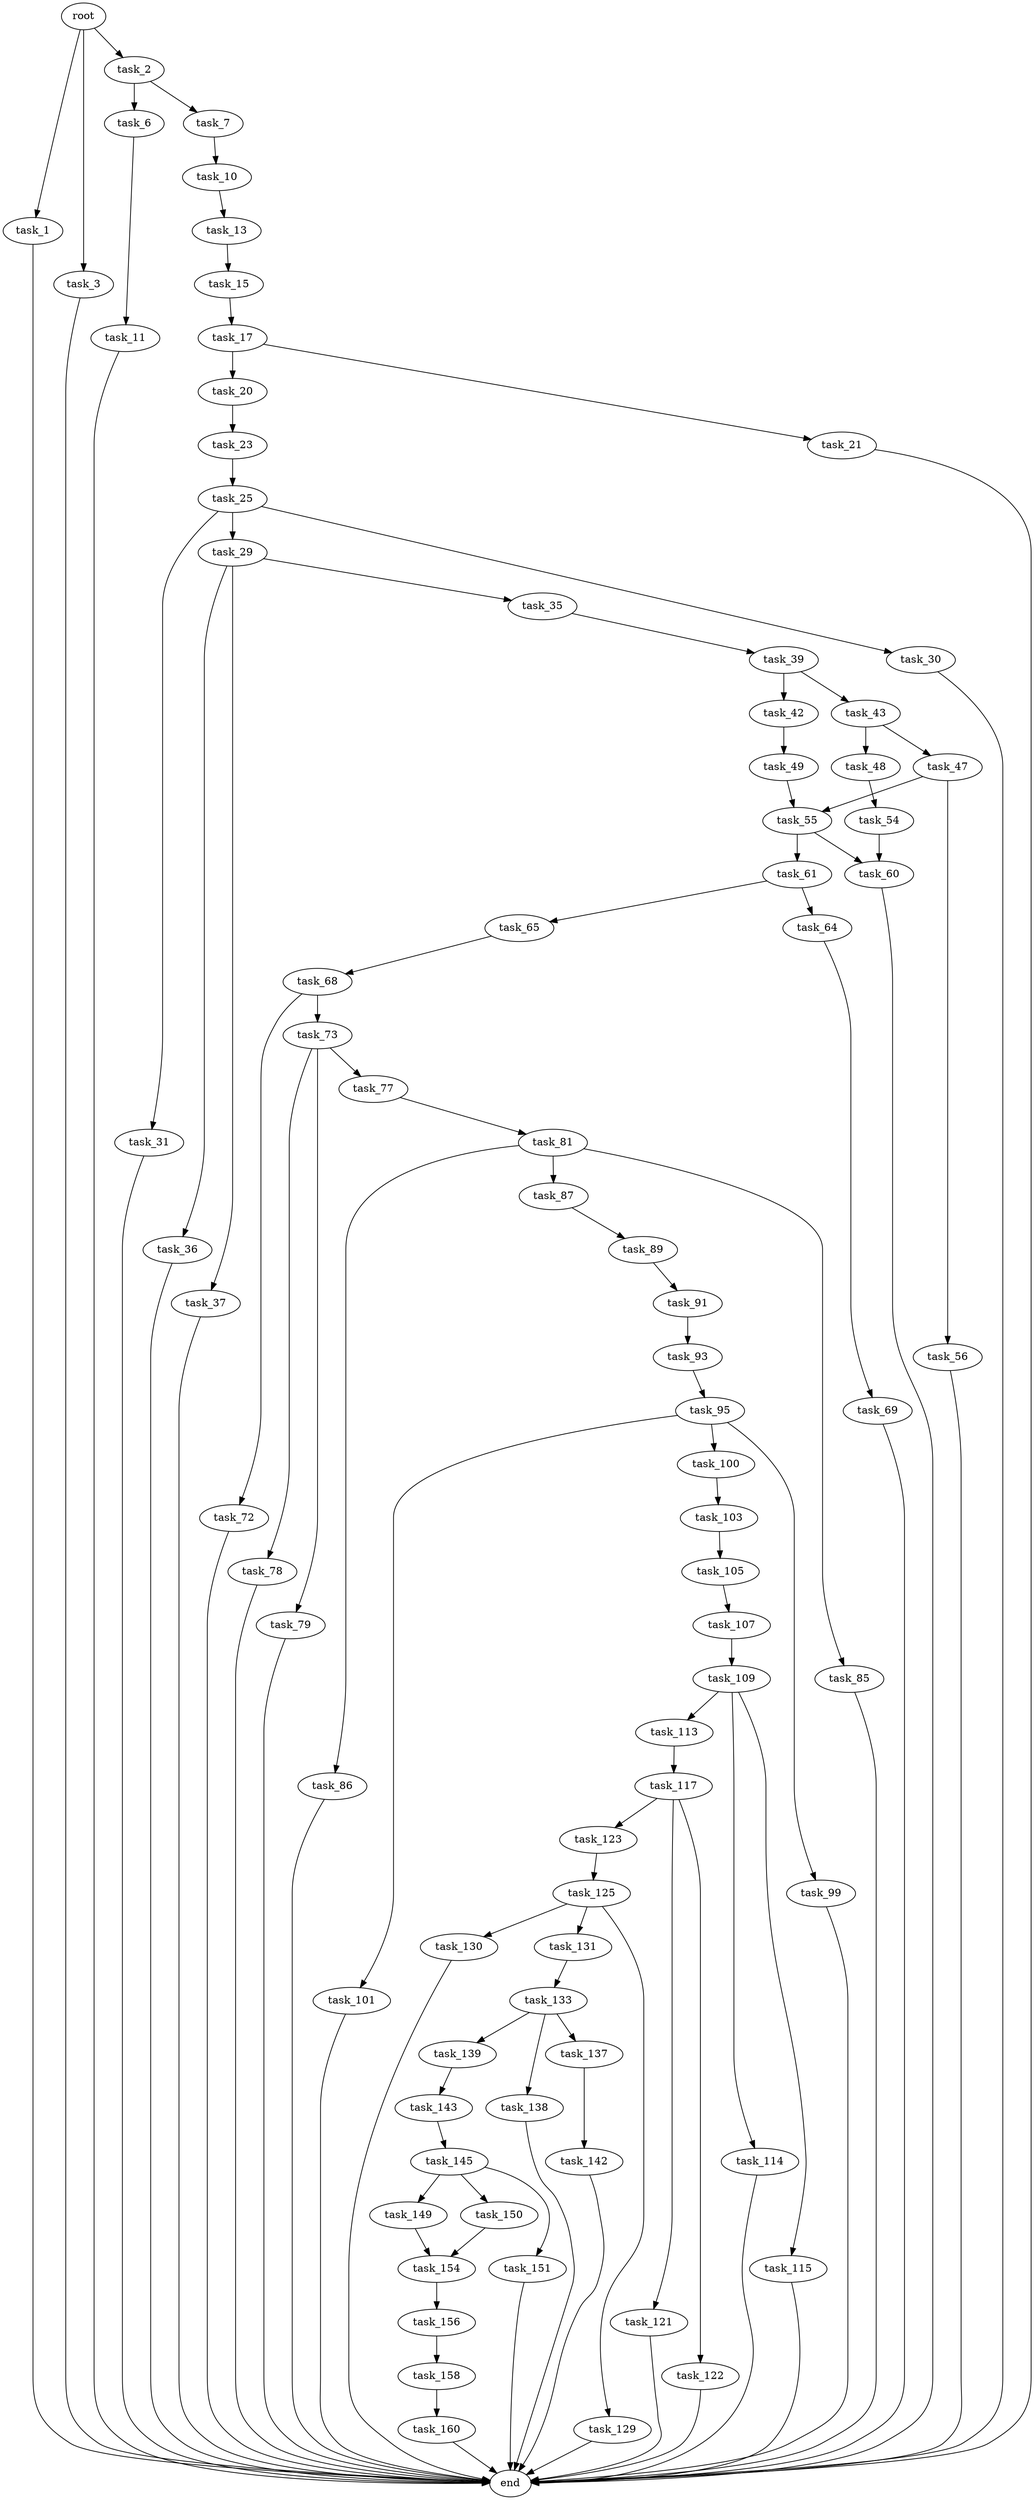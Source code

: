 digraph G {
  root [size="0.000000"];
  task_1 [size="68719476736.000000"];
  task_2 [size="8589934592.000000"];
  task_3 [size="455150224914.000000"];
  task_6 [size="726063822852.000000"];
  task_7 [size="7271865975.000000"];
  task_10 [size="4707128180.000000"];
  task_11 [size="14343022433.000000"];
  task_13 [size="4371481218.000000"];
  task_15 [size="549755813888.000000"];
  task_17 [size="25512500751.000000"];
  task_20 [size="1259643079.000000"];
  task_21 [size="549755813888.000000"];
  task_23 [size="3209703130.000000"];
  task_25 [size="782757789696.000000"];
  task_29 [size="708251292416.000000"];
  task_30 [size="53299628114.000000"];
  task_31 [size="1943973568.000000"];
  task_35 [size="24223751662.000000"];
  task_36 [size="1073741824000.000000"];
  task_37 [size="185278741336.000000"];
  task_39 [size="1073741824000.000000"];
  task_42 [size="231928233984.000000"];
  task_43 [size="782757789696.000000"];
  task_47 [size="1670660596.000000"];
  task_48 [size="134217728000.000000"];
  task_49 [size="5720816691.000000"];
  task_54 [size="110305763607.000000"];
  task_55 [size="70231774885.000000"];
  task_56 [size="3170614343.000000"];
  task_60 [size="4358506395.000000"];
  task_61 [size="68719476736.000000"];
  task_64 [size="1129187454.000000"];
  task_65 [size="2732979306.000000"];
  task_68 [size="465660245986.000000"];
  task_69 [size="304248010857.000000"];
  task_72 [size="12676750603.000000"];
  task_73 [size="368293445632.000000"];
  task_77 [size="8589934592.000000"];
  task_78 [size="28991029248.000000"];
  task_79 [size="30130736015.000000"];
  task_81 [size="62386727014.000000"];
  task_85 [size="23210685088.000000"];
  task_86 [size="782757789696.000000"];
  task_87 [size="1300071220154.000000"];
  task_89 [size="21320181765.000000"];
  task_91 [size="31780912600.000000"];
  task_93 [size="25604460004.000000"];
  task_95 [size="2083060768.000000"];
  task_99 [size="782757789696.000000"];
  task_100 [size="8589934592.000000"];
  task_101 [size="725960155332.000000"];
  task_103 [size="68719476736.000000"];
  task_105 [size="134217728000.000000"];
  task_107 [size="28991029248.000000"];
  task_109 [size="231928233984.000000"];
  task_113 [size="5766850916.000000"];
  task_114 [size="231928233984.000000"];
  task_115 [size="11175166154.000000"];
  task_117 [size="7201227333.000000"];
  task_121 [size="28991029248.000000"];
  task_122 [size="11327780367.000000"];
  task_123 [size="33551021323.000000"];
  task_125 [size="77761727867.000000"];
  task_129 [size="21142580369.000000"];
  task_130 [size="9660444917.000000"];
  task_131 [size="231928233984.000000"];
  task_133 [size="616374646276.000000"];
  task_137 [size="4282575621.000000"];
  task_138 [size="25158936775.000000"];
  task_139 [size="78661540431.000000"];
  task_142 [size="655774198.000000"];
  task_143 [size="17670508615.000000"];
  task_145 [size="33350289316.000000"];
  task_149 [size="13066825540.000000"];
  task_150 [size="119553089416.000000"];
  task_151 [size="27944021486.000000"];
  task_154 [size="224964628550.000000"];
  task_156 [size="910853433542.000000"];
  task_158 [size="68719476736.000000"];
  task_160 [size="68719476736.000000"];
  end [size="0.000000"];

  root -> task_1 [size="1.000000"];
  root -> task_2 [size="1.000000"];
  root -> task_3 [size="1.000000"];
  task_1 -> end [size="1.000000"];
  task_2 -> task_6 [size="33554432.000000"];
  task_2 -> task_7 [size="33554432.000000"];
  task_3 -> end [size="1.000000"];
  task_6 -> task_11 [size="838860800.000000"];
  task_7 -> task_10 [size="33554432.000000"];
  task_10 -> task_13 [size="411041792.000000"];
  task_11 -> end [size="1.000000"];
  task_13 -> task_15 [size="134217728.000000"];
  task_15 -> task_17 [size="536870912.000000"];
  task_17 -> task_20 [size="536870912.000000"];
  task_17 -> task_21 [size="536870912.000000"];
  task_20 -> task_23 [size="33554432.000000"];
  task_21 -> end [size="1.000000"];
  task_23 -> task_25 [size="75497472.000000"];
  task_25 -> task_29 [size="679477248.000000"];
  task_25 -> task_30 [size="679477248.000000"];
  task_25 -> task_31 [size="679477248.000000"];
  task_29 -> task_35 [size="536870912.000000"];
  task_29 -> task_36 [size="536870912.000000"];
  task_29 -> task_37 [size="536870912.000000"];
  task_30 -> end [size="1.000000"];
  task_31 -> end [size="1.000000"];
  task_35 -> task_39 [size="411041792.000000"];
  task_36 -> end [size="1.000000"];
  task_37 -> end [size="1.000000"];
  task_39 -> task_42 [size="838860800.000000"];
  task_39 -> task_43 [size="838860800.000000"];
  task_42 -> task_49 [size="301989888.000000"];
  task_43 -> task_47 [size="679477248.000000"];
  task_43 -> task_48 [size="679477248.000000"];
  task_47 -> task_55 [size="134217728.000000"];
  task_47 -> task_56 [size="134217728.000000"];
  task_48 -> task_54 [size="209715200.000000"];
  task_49 -> task_55 [size="411041792.000000"];
  task_54 -> task_60 [size="75497472.000000"];
  task_55 -> task_60 [size="134217728.000000"];
  task_55 -> task_61 [size="134217728.000000"];
  task_56 -> end [size="1.000000"];
  task_60 -> end [size="1.000000"];
  task_61 -> task_64 [size="134217728.000000"];
  task_61 -> task_65 [size="134217728.000000"];
  task_64 -> task_69 [size="33554432.000000"];
  task_65 -> task_68 [size="75497472.000000"];
  task_68 -> task_72 [size="536870912.000000"];
  task_68 -> task_73 [size="536870912.000000"];
  task_69 -> end [size="1.000000"];
  task_72 -> end [size="1.000000"];
  task_73 -> task_77 [size="411041792.000000"];
  task_73 -> task_78 [size="411041792.000000"];
  task_73 -> task_79 [size="411041792.000000"];
  task_77 -> task_81 [size="33554432.000000"];
  task_78 -> end [size="1.000000"];
  task_79 -> end [size="1.000000"];
  task_81 -> task_85 [size="75497472.000000"];
  task_81 -> task_86 [size="75497472.000000"];
  task_81 -> task_87 [size="75497472.000000"];
  task_85 -> end [size="1.000000"];
  task_86 -> end [size="1.000000"];
  task_87 -> task_89 [size="838860800.000000"];
  task_89 -> task_91 [size="679477248.000000"];
  task_91 -> task_93 [size="536870912.000000"];
  task_93 -> task_95 [size="33554432.000000"];
  task_95 -> task_99 [size="134217728.000000"];
  task_95 -> task_100 [size="134217728.000000"];
  task_95 -> task_101 [size="134217728.000000"];
  task_99 -> end [size="1.000000"];
  task_100 -> task_103 [size="33554432.000000"];
  task_101 -> end [size="1.000000"];
  task_103 -> task_105 [size="134217728.000000"];
  task_105 -> task_107 [size="209715200.000000"];
  task_107 -> task_109 [size="75497472.000000"];
  task_109 -> task_113 [size="301989888.000000"];
  task_109 -> task_114 [size="301989888.000000"];
  task_109 -> task_115 [size="301989888.000000"];
  task_113 -> task_117 [size="411041792.000000"];
  task_114 -> end [size="1.000000"];
  task_115 -> end [size="1.000000"];
  task_117 -> task_121 [size="134217728.000000"];
  task_117 -> task_122 [size="134217728.000000"];
  task_117 -> task_123 [size="134217728.000000"];
  task_121 -> end [size="1.000000"];
  task_122 -> end [size="1.000000"];
  task_123 -> task_125 [size="679477248.000000"];
  task_125 -> task_129 [size="134217728.000000"];
  task_125 -> task_130 [size="134217728.000000"];
  task_125 -> task_131 [size="134217728.000000"];
  task_129 -> end [size="1.000000"];
  task_130 -> end [size="1.000000"];
  task_131 -> task_133 [size="301989888.000000"];
  task_133 -> task_137 [size="679477248.000000"];
  task_133 -> task_138 [size="679477248.000000"];
  task_133 -> task_139 [size="679477248.000000"];
  task_137 -> task_142 [size="75497472.000000"];
  task_138 -> end [size="1.000000"];
  task_139 -> task_143 [size="75497472.000000"];
  task_142 -> end [size="1.000000"];
  task_143 -> task_145 [size="411041792.000000"];
  task_145 -> task_149 [size="679477248.000000"];
  task_145 -> task_150 [size="679477248.000000"];
  task_145 -> task_151 [size="679477248.000000"];
  task_149 -> task_154 [size="209715200.000000"];
  task_150 -> task_154 [size="301989888.000000"];
  task_151 -> end [size="1.000000"];
  task_154 -> task_156 [size="301989888.000000"];
  task_156 -> task_158 [size="838860800.000000"];
  task_158 -> task_160 [size="134217728.000000"];
  task_160 -> end [size="1.000000"];
}
